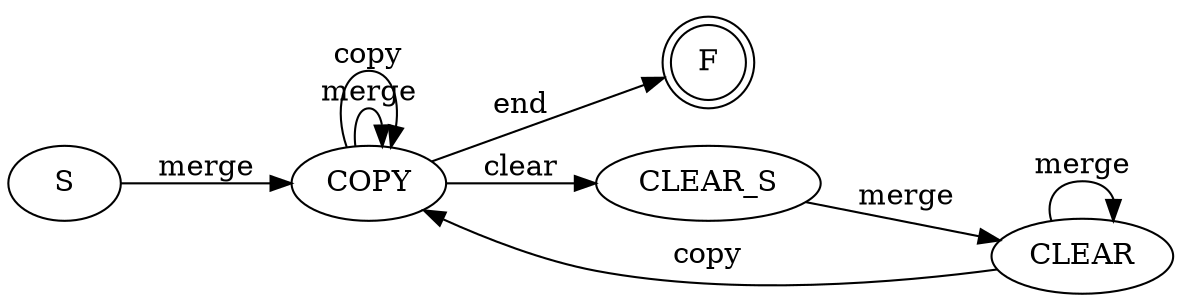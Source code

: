 digraph  { rankdir=LR;
	//node [shape=circle];	
	
	F [shape=doublecircle];
	

	S->COPY [label=merge];
	
	COPY->COPY [label=merge];
	COPY->COPY [label=copy];
	COPY->CLEAR_S [label=clear];
	COPY->F [label=end];
	
	CLEAR_S->CLEAR [label=merge];
	
	CLEAR->CLEAR [label=merge];
	CLEAR->COPY [label=copy];

	


}


